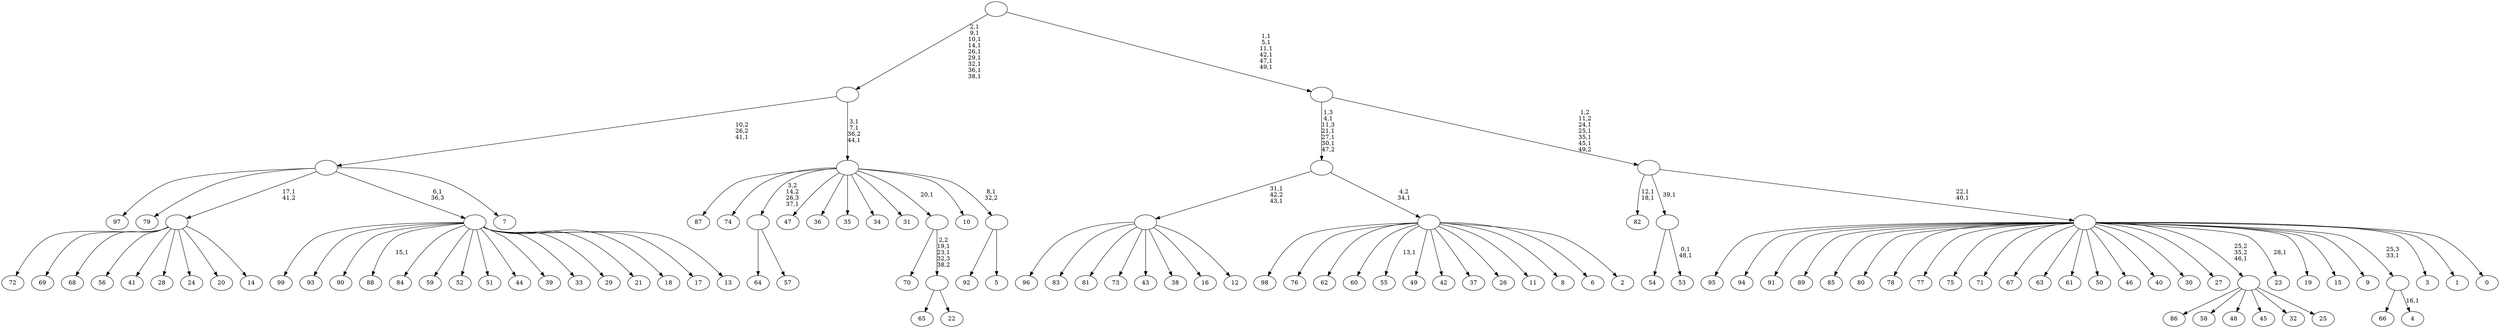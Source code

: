 digraph T {
	150 [label="99"]
	149 [label="98"]
	148 [label="97"]
	147 [label="96"]
	146 [label="95"]
	145 [label="94"]
	144 [label="93"]
	143 [label="92"]
	142 [label="91"]
	141 [label="90"]
	140 [label="89"]
	139 [label="88"]
	137 [label="87"]
	136 [label="86"]
	135 [label="85"]
	134 [label="84"]
	133 [label="83"]
	132 [label="82"]
	129 [label="81"]
	128 [label="80"]
	127 [label="79"]
	126 [label="78"]
	125 [label="77"]
	124 [label="76"]
	123 [label="75"]
	122 [label="74"]
	121 [label="73"]
	120 [label="72"]
	119 [label="71"]
	118 [label="70"]
	117 [label="69"]
	116 [label="68"]
	115 [label="67"]
	114 [label="66"]
	113 [label="65"]
	112 [label="64"]
	111 [label="63"]
	110 [label="62"]
	109 [label="61"]
	108 [label="60"]
	107 [label="59"]
	106 [label="58"]
	105 [label="57"]
	104 [label=""]
	103 [label="56"]
	102 [label="55"]
	100 [label="54"]
	99 [label="53"]
	96 [label=""]
	95 [label="52"]
	94 [label="51"]
	93 [label="50"]
	92 [label="49"]
	91 [label="48"]
	90 [label="47"]
	89 [label="46"]
	88 [label="45"]
	87 [label="44"]
	86 [label="43"]
	85 [label="42"]
	84 [label="41"]
	83 [label="40"]
	82 [label="39"]
	81 [label="38"]
	80 [label="37"]
	79 [label="36"]
	78 [label="35"]
	77 [label="34"]
	76 [label="33"]
	75 [label="32"]
	74 [label="31"]
	73 [label="30"]
	72 [label="29"]
	71 [label="28"]
	70 [label="27"]
	69 [label="26"]
	68 [label="25"]
	67 [label=""]
	66 [label="24"]
	65 [label="23"]
	63 [label="22"]
	62 [label=""]
	60 [label=""]
	59 [label="21"]
	58 [label="20"]
	57 [label="19"]
	56 [label="18"]
	55 [label="17"]
	54 [label="16"]
	53 [label="15"]
	52 [label="14"]
	51 [label=""]
	50 [label="13"]
	49 [label=""]
	48 [label="12"]
	47 [label=""]
	45 [label="11"]
	44 [label="10"]
	43 [label="9"]
	42 [label="8"]
	41 [label="7"]
	40 [label=""]
	39 [label="6"]
	38 [label="5"]
	37 [label=""]
	36 [label=""]
	33 [label=""]
	24 [label="4"]
	22 [label=""]
	21 [label="3"]
	20 [label="2"]
	19 [label=""]
	18 [label=""]
	14 [label="1"]
	13 [label="0"]
	12 [label=""]
	10 [label=""]
	6 [label=""]
	0 [label=""]
	104 -> 112 [label=""]
	104 -> 105 [label=""]
	96 -> 99 [label="0,1\n48,1"]
	96 -> 100 [label=""]
	67 -> 136 [label=""]
	67 -> 106 [label=""]
	67 -> 91 [label=""]
	67 -> 88 [label=""]
	67 -> 75 [label=""]
	67 -> 68 [label=""]
	62 -> 113 [label=""]
	62 -> 63 [label=""]
	60 -> 62 [label="2,2\n19,1\n23,1\n32,3\n38,2"]
	60 -> 118 [label=""]
	51 -> 120 [label=""]
	51 -> 117 [label=""]
	51 -> 116 [label=""]
	51 -> 103 [label=""]
	51 -> 84 [label=""]
	51 -> 71 [label=""]
	51 -> 66 [label=""]
	51 -> 58 [label=""]
	51 -> 52 [label=""]
	49 -> 139 [label="15,1"]
	49 -> 150 [label=""]
	49 -> 144 [label=""]
	49 -> 141 [label=""]
	49 -> 134 [label=""]
	49 -> 107 [label=""]
	49 -> 95 [label=""]
	49 -> 94 [label=""]
	49 -> 87 [label=""]
	49 -> 82 [label=""]
	49 -> 76 [label=""]
	49 -> 72 [label=""]
	49 -> 59 [label=""]
	49 -> 56 [label=""]
	49 -> 55 [label=""]
	49 -> 50 [label=""]
	47 -> 147 [label=""]
	47 -> 133 [label=""]
	47 -> 129 [label=""]
	47 -> 121 [label=""]
	47 -> 86 [label=""]
	47 -> 81 [label=""]
	47 -> 54 [label=""]
	47 -> 48 [label=""]
	40 -> 148 [label=""]
	40 -> 127 [label=""]
	40 -> 51 [label="17,1\n41,2"]
	40 -> 49 [label="6,1\n36,3"]
	40 -> 41 [label=""]
	37 -> 143 [label=""]
	37 -> 38 [label=""]
	36 -> 137 [label=""]
	36 -> 122 [label=""]
	36 -> 104 [label="3,2\n14,2\n26,3\n37,1"]
	36 -> 90 [label=""]
	36 -> 79 [label=""]
	36 -> 78 [label=""]
	36 -> 77 [label=""]
	36 -> 74 [label=""]
	36 -> 60 [label="20,1"]
	36 -> 44 [label=""]
	36 -> 37 [label="8,1\n32,2"]
	33 -> 36 [label="3,1\n7,1\n36,2\n44,1"]
	33 -> 40 [label="10,2\n26,2\n41,1"]
	22 -> 24 [label="16,1"]
	22 -> 114 [label=""]
	19 -> 102 [label="13,1"]
	19 -> 149 [label=""]
	19 -> 124 [label=""]
	19 -> 110 [label=""]
	19 -> 108 [label=""]
	19 -> 92 [label=""]
	19 -> 85 [label=""]
	19 -> 80 [label=""]
	19 -> 69 [label=""]
	19 -> 45 [label=""]
	19 -> 42 [label=""]
	19 -> 39 [label=""]
	19 -> 20 [label=""]
	18 -> 47 [label="31,1\n42,2\n43,1"]
	18 -> 19 [label="4,2\n34,1"]
	12 -> 65 [label="28,1"]
	12 -> 146 [label=""]
	12 -> 145 [label=""]
	12 -> 142 [label=""]
	12 -> 140 [label=""]
	12 -> 135 [label=""]
	12 -> 128 [label=""]
	12 -> 126 [label=""]
	12 -> 125 [label=""]
	12 -> 123 [label=""]
	12 -> 119 [label=""]
	12 -> 115 [label=""]
	12 -> 111 [label=""]
	12 -> 109 [label=""]
	12 -> 93 [label=""]
	12 -> 89 [label=""]
	12 -> 83 [label=""]
	12 -> 73 [label=""]
	12 -> 70 [label=""]
	12 -> 67 [label="25,2\n35,2\n46,1"]
	12 -> 57 [label=""]
	12 -> 53 [label=""]
	12 -> 43 [label=""]
	12 -> 22 [label="25,3\n33,1"]
	12 -> 21 [label=""]
	12 -> 14 [label=""]
	12 -> 13 [label=""]
	10 -> 12 [label="22,1\n40,1"]
	10 -> 132 [label="12,1\n18,1"]
	10 -> 96 [label="39,1"]
	6 -> 10 [label="1,2\n11,2\n24,1\n25,1\n35,1\n45,1\n49,2"]
	6 -> 18 [label="1,3\n4,1\n11,3\n21,1\n27,1\n30,1\n47,2"]
	0 -> 6 [label="1,1\n5,1\n11,1\n42,1\n47,1\n49,1"]
	0 -> 33 [label="2,1\n9,1\n10,1\n14,1\n26,1\n29,1\n32,1\n36,1\n38,1"]
}

